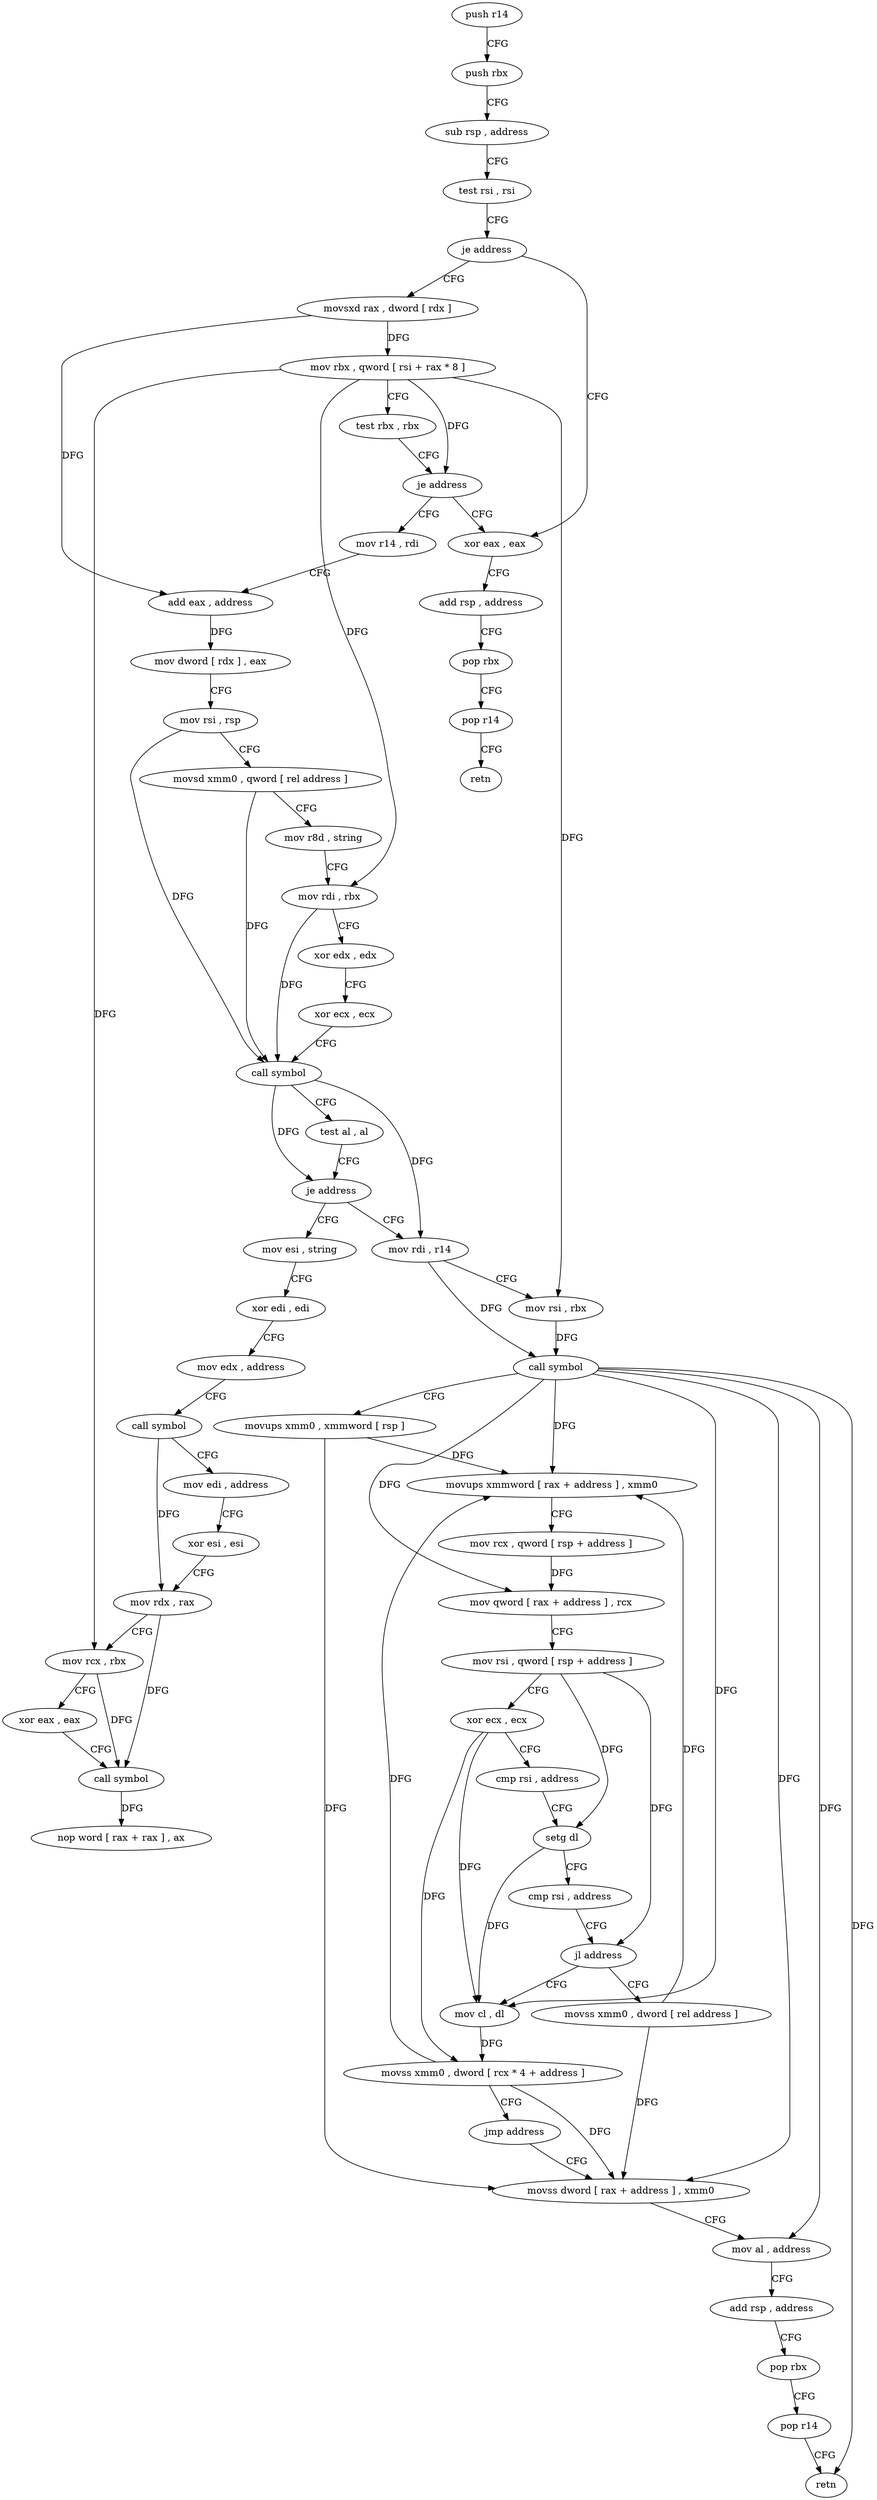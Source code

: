 digraph "func" {
"4250640" [label = "push r14" ]
"4250642" [label = "push rbx" ]
"4250643" [label = "sub rsp , address" ]
"4250647" [label = "test rsi , rsi" ]
"4250650" [label = "je address" ]
"4250772" [label = "xor eax , eax" ]
"4250652" [label = "movsxd rax , dword [ rdx ]" ]
"4250774" [label = "add rsp , address" ]
"4250778" [label = "pop rbx" ]
"4250779" [label = "pop r14" ]
"4250781" [label = "retn" ]
"4250655" [label = "mov rbx , qword [ rsi + rax * 8 ]" ]
"4250659" [label = "test rbx , rbx" ]
"4250662" [label = "je address" ]
"4250664" [label = "mov r14 , rdi" ]
"4250667" [label = "add eax , address" ]
"4250670" [label = "mov dword [ rdx ] , eax" ]
"4250672" [label = "mov rsi , rsp" ]
"4250675" [label = "movsd xmm0 , qword [ rel address ]" ]
"4250683" [label = "mov r8d , string" ]
"4250689" [label = "mov rdi , rbx" ]
"4250692" [label = "xor edx , edx" ]
"4250694" [label = "xor ecx , ecx" ]
"4250696" [label = "call symbol" ]
"4250701" [label = "test al , al" ]
"4250703" [label = "je address" ]
"4250805" [label = "mov esi , string" ]
"4250705" [label = "mov rdi , r14" ]
"4250810" [label = "xor edi , edi" ]
"4250812" [label = "mov edx , address" ]
"4250817" [label = "call symbol" ]
"4250822" [label = "mov edi , address" ]
"4250827" [label = "xor esi , esi" ]
"4250829" [label = "mov rdx , rax" ]
"4250832" [label = "mov rcx , rbx" ]
"4250835" [label = "xor eax , eax" ]
"4250837" [label = "call symbol" ]
"4250842" [label = "nop word [ rax + rax ] , ax" ]
"4250708" [label = "mov rsi , rbx" ]
"4250711" [label = "call symbol" ]
"4250716" [label = "movups xmm0 , xmmword [ rsp ]" ]
"4250720" [label = "movups xmmword [ rax + address ] , xmm0" ]
"4250724" [label = "mov rcx , qword [ rsp + address ]" ]
"4250729" [label = "mov qword [ rax + address ] , rcx" ]
"4250733" [label = "mov rsi , qword [ rsp + address ]" ]
"4250738" [label = "xor ecx , ecx" ]
"4250740" [label = "cmp rsi , address" ]
"4250747" [label = "setg dl" ]
"4250750" [label = "cmp rsi , address" ]
"4250757" [label = "jl address" ]
"4250782" [label = "movss xmm0 , dword [ rel address ]" ]
"4250759" [label = "mov cl , dl" ]
"4250790" [label = "movss dword [ rax + address ] , xmm0" ]
"4250761" [label = "movss xmm0 , dword [ rcx * 4 + address ]" ]
"4250770" [label = "jmp address" ]
"4250795" [label = "mov al , address" ]
"4250797" [label = "add rsp , address" ]
"4250801" [label = "pop rbx" ]
"4250802" [label = "pop r14" ]
"4250804" [label = "retn" ]
"4250640" -> "4250642" [ label = "CFG" ]
"4250642" -> "4250643" [ label = "CFG" ]
"4250643" -> "4250647" [ label = "CFG" ]
"4250647" -> "4250650" [ label = "CFG" ]
"4250650" -> "4250772" [ label = "CFG" ]
"4250650" -> "4250652" [ label = "CFG" ]
"4250772" -> "4250774" [ label = "CFG" ]
"4250652" -> "4250655" [ label = "DFG" ]
"4250652" -> "4250667" [ label = "DFG" ]
"4250774" -> "4250778" [ label = "CFG" ]
"4250778" -> "4250779" [ label = "CFG" ]
"4250779" -> "4250781" [ label = "CFG" ]
"4250655" -> "4250659" [ label = "CFG" ]
"4250655" -> "4250662" [ label = "DFG" ]
"4250655" -> "4250689" [ label = "DFG" ]
"4250655" -> "4250832" [ label = "DFG" ]
"4250655" -> "4250708" [ label = "DFG" ]
"4250659" -> "4250662" [ label = "CFG" ]
"4250662" -> "4250772" [ label = "CFG" ]
"4250662" -> "4250664" [ label = "CFG" ]
"4250664" -> "4250667" [ label = "CFG" ]
"4250667" -> "4250670" [ label = "DFG" ]
"4250670" -> "4250672" [ label = "CFG" ]
"4250672" -> "4250675" [ label = "CFG" ]
"4250672" -> "4250696" [ label = "DFG" ]
"4250675" -> "4250683" [ label = "CFG" ]
"4250675" -> "4250696" [ label = "DFG" ]
"4250683" -> "4250689" [ label = "CFG" ]
"4250689" -> "4250692" [ label = "CFG" ]
"4250689" -> "4250696" [ label = "DFG" ]
"4250692" -> "4250694" [ label = "CFG" ]
"4250694" -> "4250696" [ label = "CFG" ]
"4250696" -> "4250701" [ label = "CFG" ]
"4250696" -> "4250703" [ label = "DFG" ]
"4250696" -> "4250705" [ label = "DFG" ]
"4250701" -> "4250703" [ label = "CFG" ]
"4250703" -> "4250805" [ label = "CFG" ]
"4250703" -> "4250705" [ label = "CFG" ]
"4250805" -> "4250810" [ label = "CFG" ]
"4250705" -> "4250708" [ label = "CFG" ]
"4250705" -> "4250711" [ label = "DFG" ]
"4250810" -> "4250812" [ label = "CFG" ]
"4250812" -> "4250817" [ label = "CFG" ]
"4250817" -> "4250822" [ label = "CFG" ]
"4250817" -> "4250829" [ label = "DFG" ]
"4250822" -> "4250827" [ label = "CFG" ]
"4250827" -> "4250829" [ label = "CFG" ]
"4250829" -> "4250832" [ label = "CFG" ]
"4250829" -> "4250837" [ label = "DFG" ]
"4250832" -> "4250835" [ label = "CFG" ]
"4250832" -> "4250837" [ label = "DFG" ]
"4250835" -> "4250837" [ label = "CFG" ]
"4250837" -> "4250842" [ label = "DFG" ]
"4250708" -> "4250711" [ label = "DFG" ]
"4250711" -> "4250716" [ label = "CFG" ]
"4250711" -> "4250720" [ label = "DFG" ]
"4250711" -> "4250729" [ label = "DFG" ]
"4250711" -> "4250790" [ label = "DFG" ]
"4250711" -> "4250795" [ label = "DFG" ]
"4250711" -> "4250804" [ label = "DFG" ]
"4250711" -> "4250759" [ label = "DFG" ]
"4250716" -> "4250720" [ label = "DFG" ]
"4250716" -> "4250790" [ label = "DFG" ]
"4250720" -> "4250724" [ label = "CFG" ]
"4250724" -> "4250729" [ label = "DFG" ]
"4250729" -> "4250733" [ label = "CFG" ]
"4250733" -> "4250738" [ label = "CFG" ]
"4250733" -> "4250747" [ label = "DFG" ]
"4250733" -> "4250757" [ label = "DFG" ]
"4250738" -> "4250740" [ label = "CFG" ]
"4250738" -> "4250759" [ label = "DFG" ]
"4250738" -> "4250761" [ label = "DFG" ]
"4250740" -> "4250747" [ label = "CFG" ]
"4250747" -> "4250750" [ label = "CFG" ]
"4250747" -> "4250759" [ label = "DFG" ]
"4250750" -> "4250757" [ label = "CFG" ]
"4250757" -> "4250782" [ label = "CFG" ]
"4250757" -> "4250759" [ label = "CFG" ]
"4250782" -> "4250790" [ label = "DFG" ]
"4250782" -> "4250720" [ label = "DFG" ]
"4250759" -> "4250761" [ label = "DFG" ]
"4250790" -> "4250795" [ label = "CFG" ]
"4250761" -> "4250770" [ label = "CFG" ]
"4250761" -> "4250720" [ label = "DFG" ]
"4250761" -> "4250790" [ label = "DFG" ]
"4250770" -> "4250790" [ label = "CFG" ]
"4250795" -> "4250797" [ label = "CFG" ]
"4250797" -> "4250801" [ label = "CFG" ]
"4250801" -> "4250802" [ label = "CFG" ]
"4250802" -> "4250804" [ label = "CFG" ]
}
